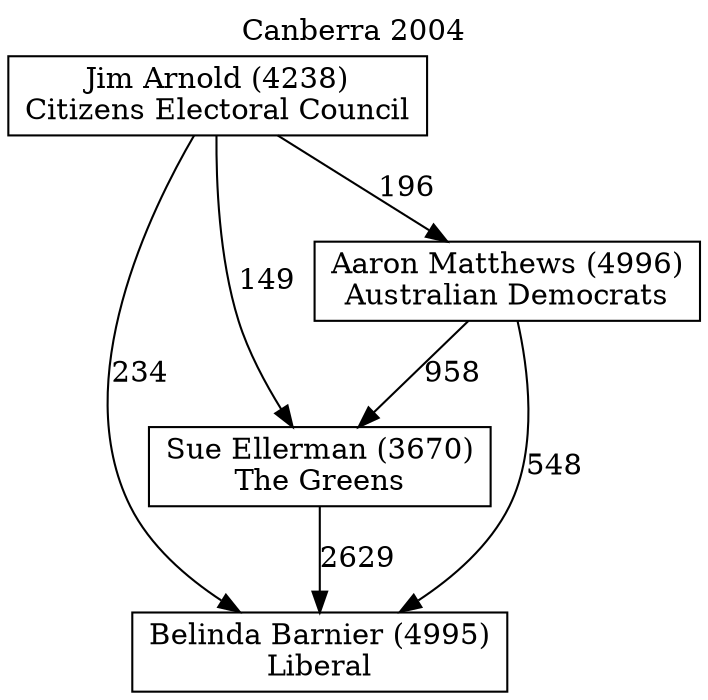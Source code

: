 // House preference flow
digraph "Belinda Barnier (4995)_Canberra_2004" {
	graph [label="Canberra 2004" labelloc=t mclimit=10]
	node [shape=box]
	"Belinda Barnier (4995)" [label="Belinda Barnier (4995)
Liberal"]
	"Sue Ellerman (3670)" [label="Sue Ellerman (3670)
The Greens"]
	"Aaron Matthews (4996)" [label="Aaron Matthews (4996)
Australian Democrats"]
	"Jim Arnold (4238)" [label="Jim Arnold (4238)
Citizens Electoral Council"]
	"Sue Ellerman (3670)" -> "Belinda Barnier (4995)" [label=2629]
	"Aaron Matthews (4996)" -> "Sue Ellerman (3670)" [label=958]
	"Jim Arnold (4238)" -> "Aaron Matthews (4996)" [label=196]
	"Aaron Matthews (4996)" -> "Belinda Barnier (4995)" [label=548]
	"Jim Arnold (4238)" -> "Belinda Barnier (4995)" [label=234]
	"Jim Arnold (4238)" -> "Sue Ellerman (3670)" [label=149]
}
